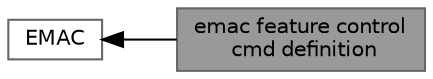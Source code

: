 digraph "emac feature control cmd definition"
{
 // LATEX_PDF_SIZE
  bgcolor="transparent";
  edge [fontname=Helvetica,fontsize=10,labelfontname=Helvetica,labelfontsize=10];
  node [fontname=Helvetica,fontsize=10,shape=box,height=0.2,width=0.4];
  rankdir=LR;
  Node2 [label="EMAC",height=0.2,width=0.4,color="grey40", fillcolor="white", style="filled",URL="$group___e_m_a_c.html",tooltip=" "];
  Node1 [label="emac feature control\l cmd definition",height=0.2,width=0.4,color="gray40", fillcolor="grey60", style="filled", fontcolor="black",tooltip=" "];
  Node2->Node1 [shape=plaintext, dir="back", style="solid"];
}
